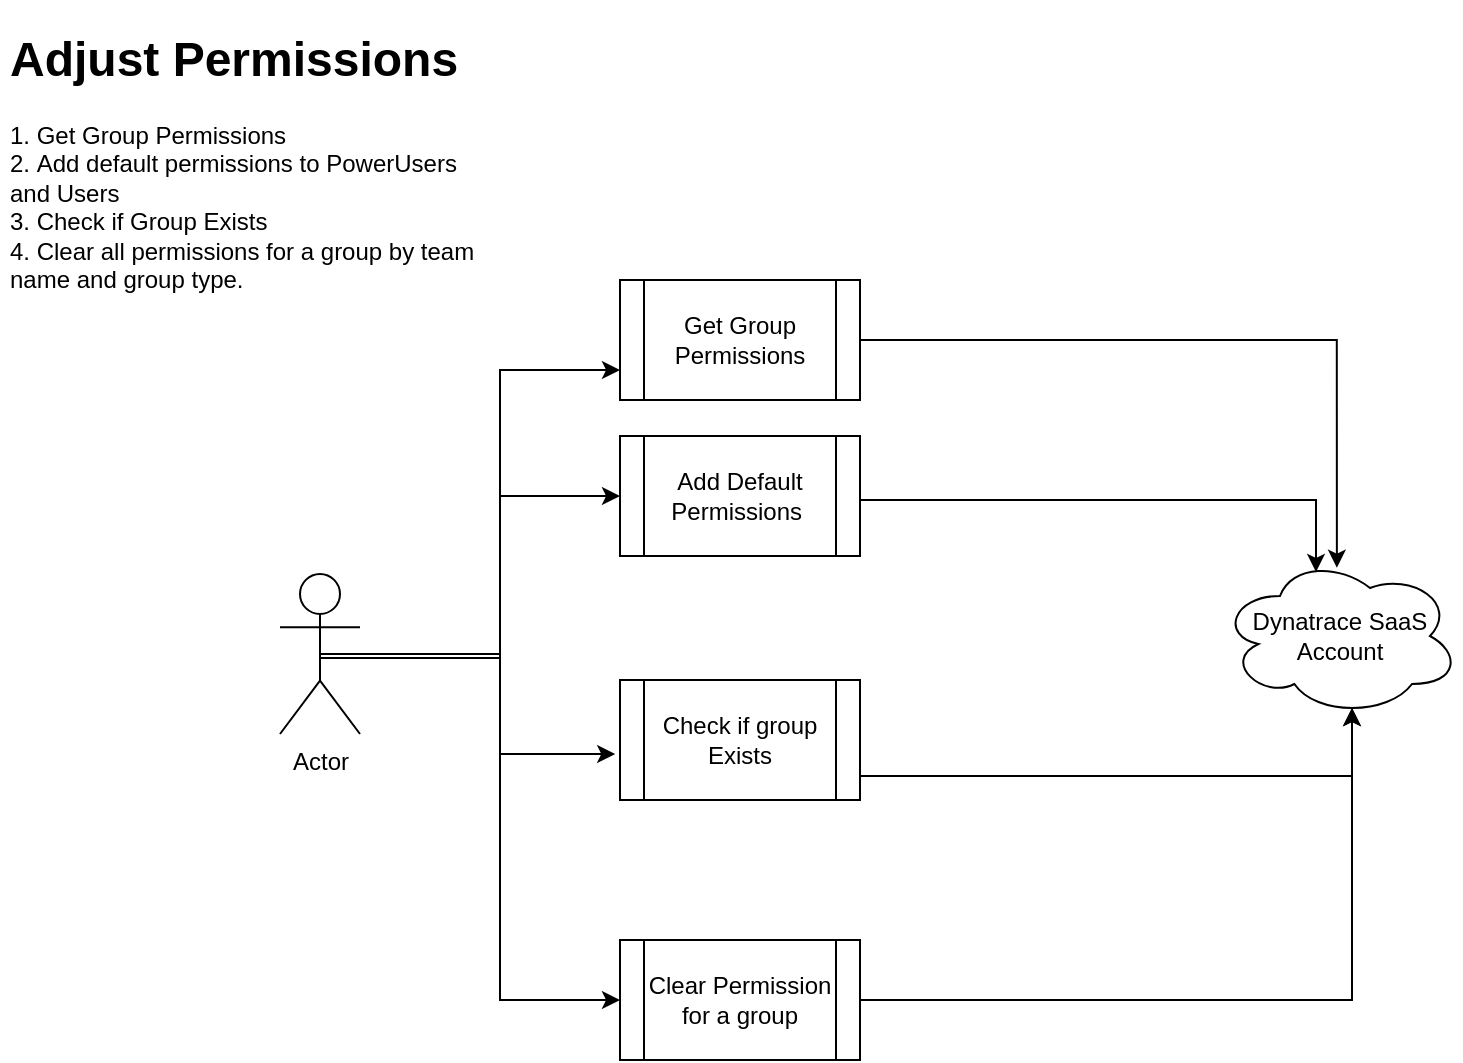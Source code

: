 <mxfile version="14.6.13" type="device" pages="4"><diagram id="s7-TOJPB3F0gTEJ2GawS" name="User Story"><mxGraphModel dx="1024" dy="584" grid="0" gridSize="10" guides="1" tooltips="1" connect="1" arrows="1" fold="1" page="1" pageScale="1" pageWidth="850" pageHeight="1100" math="0" shadow="0"><root><mxCell id="KedZOS7fEvzi4c2RUJiR-0"/><mxCell id="KedZOS7fEvzi4c2RUJiR-1" parent="KedZOS7fEvzi4c2RUJiR-0"/><mxCell id="KedZOS7fEvzi4c2RUJiR-15" style="edgeStyle=orthogonalEdgeStyle;rounded=0;orthogonalLoop=1;jettySize=auto;html=1;exitX=0.5;exitY=0.5;exitDx=0;exitDy=0;exitPerimeter=0;entryX=0;entryY=0.5;entryDx=0;entryDy=0;" edge="1" parent="KedZOS7fEvzi4c2RUJiR-1" target="KedZOS7fEvzi4c2RUJiR-12"><mxGeometry relative="1" as="geometry"><mxPoint x="190" y="339" as="sourcePoint"/><Array as="points"><mxPoint x="280" y="339"/><mxPoint x="280" y="258"/></Array></mxGeometry></mxCell><mxCell id="KedZOS7fEvzi4c2RUJiR-18" style="edgeStyle=orthogonalEdgeStyle;rounded=0;orthogonalLoop=1;jettySize=auto;html=1;entryX=0;entryY=0.75;entryDx=0;entryDy=0;exitX=0.5;exitY=0.5;exitDx=0;exitDy=0;exitPerimeter=0;" edge="1" parent="KedZOS7fEvzi4c2RUJiR-1" source="KedZOS7fEvzi4c2RUJiR-2" target="KedZOS7fEvzi4c2RUJiR-17"><mxGeometry relative="1" as="geometry"><Array as="points"><mxPoint x="280" y="337"/><mxPoint x="280" y="195"/></Array></mxGeometry></mxCell><mxCell id="KedZOS7fEvzi4c2RUJiR-21" style="edgeStyle=orthogonalEdgeStyle;rounded=0;orthogonalLoop=1;jettySize=auto;html=1;entryX=-0.02;entryY=0.617;entryDx=0;entryDy=0;entryPerimeter=0;" edge="1" parent="KedZOS7fEvzi4c2RUJiR-1" source="KedZOS7fEvzi4c2RUJiR-2" target="KedZOS7fEvzi4c2RUJiR-20"><mxGeometry relative="1" as="geometry"><Array as="points"><mxPoint x="280" y="337"/><mxPoint x="280" y="387"/></Array></mxGeometry></mxCell><mxCell id="KedZOS7fEvzi4c2RUJiR-24" style="edgeStyle=orthogonalEdgeStyle;rounded=0;orthogonalLoop=1;jettySize=auto;html=1;entryX=0;entryY=0.5;entryDx=0;entryDy=0;" edge="1" parent="KedZOS7fEvzi4c2RUJiR-1" source="KedZOS7fEvzi4c2RUJiR-2" target="KedZOS7fEvzi4c2RUJiR-23"><mxGeometry relative="1" as="geometry"><Array as="points"><mxPoint x="280" y="337"/><mxPoint x="280" y="510"/></Array></mxGeometry></mxCell><mxCell id="KedZOS7fEvzi4c2RUJiR-2" value="Actor" style="shape=umlActor;verticalLabelPosition=bottom;verticalAlign=top;html=1;outlineConnect=0;" vertex="1" parent="KedZOS7fEvzi4c2RUJiR-1"><mxGeometry x="170" y="297" width="40" height="80" as="geometry"/></mxCell><mxCell id="KedZOS7fEvzi4c2RUJiR-16" style="edgeStyle=orthogonalEdgeStyle;rounded=0;orthogonalLoop=1;jettySize=auto;html=1;entryX=0.4;entryY=0.1;entryDx=0;entryDy=0;entryPerimeter=0;" edge="1" parent="KedZOS7fEvzi4c2RUJiR-1" source="KedZOS7fEvzi4c2RUJiR-12" target="KedZOS7fEvzi4c2RUJiR-13"><mxGeometry relative="1" as="geometry"><mxPoint x="649.96" y="339" as="targetPoint"/><Array as="points"><mxPoint x="688" y="260"/></Array></mxGeometry></mxCell><mxCell id="KedZOS7fEvzi4c2RUJiR-12" value="Add Default Permissions&amp;nbsp;" style="shape=process;whiteSpace=wrap;html=1;backgroundOutline=1;" vertex="1" parent="KedZOS7fEvzi4c2RUJiR-1"><mxGeometry x="340" y="228" width="120" height="60" as="geometry"/></mxCell><mxCell id="KedZOS7fEvzi4c2RUJiR-13" value="Dynatrace SaaS Account" style="ellipse;shape=cloud;whiteSpace=wrap;html=1;" vertex="1" parent="KedZOS7fEvzi4c2RUJiR-1"><mxGeometry x="640" y="288" width="120" height="80" as="geometry"/></mxCell><mxCell id="KedZOS7fEvzi4c2RUJiR-14" value="&lt;h1&gt;Adjust Permissions&lt;br&gt;&lt;/h1&gt;&lt;span style=&quot;text-align: center&quot;&gt;1. Get Group Permissions&amp;nbsp;&lt;/span&gt;&lt;span style=&quot;text-align: center&quot;&gt;&lt;br&gt;2.&amp;nbsp;&lt;/span&gt;&lt;span style=&quot;text-align: center&quot;&gt;Add default permissions t&lt;/span&gt;&lt;span style=&quot;text-align: center&quot;&gt;o PowerUsers&amp;nbsp;&lt;/span&gt;&lt;br style=&quot;text-align: center&quot;&gt;&lt;span style=&quot;text-align: center&quot;&gt;and Users&lt;/span&gt;&lt;span style=&quot;text-align: center&quot;&gt;&lt;br&gt;3. Check if Group Exists&lt;br&gt;4. Clear all permissions for a group by team name and group type.&lt;br&gt;&lt;/span&gt;" style="text;html=1;strokeColor=none;fillColor=none;spacing=5;spacingTop=-20;whiteSpace=wrap;overflow=hidden;rounded=0;" vertex="1" parent="KedZOS7fEvzi4c2RUJiR-1"><mxGeometry x="30" y="20" width="260" height="160" as="geometry"/></mxCell><mxCell id="KedZOS7fEvzi4c2RUJiR-19" style="edgeStyle=orthogonalEdgeStyle;rounded=0;orthogonalLoop=1;jettySize=auto;html=1;entryX=0.487;entryY=0.073;entryDx=0;entryDy=0;entryPerimeter=0;" edge="1" parent="KedZOS7fEvzi4c2RUJiR-1" source="KedZOS7fEvzi4c2RUJiR-17" target="KedZOS7fEvzi4c2RUJiR-13"><mxGeometry relative="1" as="geometry"/></mxCell><mxCell id="KedZOS7fEvzi4c2RUJiR-17" value="Get Group Permissions" style="shape=process;whiteSpace=wrap;html=1;backgroundOutline=1;" vertex="1" parent="KedZOS7fEvzi4c2RUJiR-1"><mxGeometry x="340" y="150" width="120" height="60" as="geometry"/></mxCell><mxCell id="KedZOS7fEvzi4c2RUJiR-22" style="edgeStyle=orthogonalEdgeStyle;rounded=0;orthogonalLoop=1;jettySize=auto;html=1;entryX=0.55;entryY=0.95;entryDx=0;entryDy=0;entryPerimeter=0;" edge="1" parent="KedZOS7fEvzi4c2RUJiR-1" source="KedZOS7fEvzi4c2RUJiR-20" target="KedZOS7fEvzi4c2RUJiR-13"><mxGeometry relative="1" as="geometry"><Array as="points"><mxPoint x="706" y="398"/></Array></mxGeometry></mxCell><mxCell id="KedZOS7fEvzi4c2RUJiR-20" value="Check if group Exists" style="shape=process;whiteSpace=wrap;html=1;backgroundOutline=1;" vertex="1" parent="KedZOS7fEvzi4c2RUJiR-1"><mxGeometry x="340" y="350" width="120" height="60" as="geometry"/></mxCell><mxCell id="KedZOS7fEvzi4c2RUJiR-25" style="edgeStyle=orthogonalEdgeStyle;rounded=0;orthogonalLoop=1;jettySize=auto;html=1;entryX=0.55;entryY=0.95;entryDx=0;entryDy=0;entryPerimeter=0;" edge="1" parent="KedZOS7fEvzi4c2RUJiR-1" source="KedZOS7fEvzi4c2RUJiR-23" target="KedZOS7fEvzi4c2RUJiR-13"><mxGeometry relative="1" as="geometry"/></mxCell><mxCell id="KedZOS7fEvzi4c2RUJiR-23" value="Clear Permission for a group" style="shape=process;whiteSpace=wrap;html=1;backgroundOutline=1;" vertex="1" parent="KedZOS7fEvzi4c2RUJiR-1"><mxGeometry x="340" y="480" width="120" height="60" as="geometry"/></mxCell></root></mxGraphModel></diagram><diagram id="btlbe9_zF83lc_cJvsrd" name="Component"><mxGraphModel dx="1024" dy="584" grid="0" gridSize="10" guides="1" tooltips="1" connect="1" arrows="1" fold="1" page="1" pageScale="1" pageWidth="850" pageHeight="1100" math="0" shadow="0"><root><mxCell id="QwHSaX7i_nGnhkr8WocV-0"/><mxCell id="QwHSaX7i_nGnhkr8WocV-1" parent="QwHSaX7i_nGnhkr8WocV-0"/><mxCell id="VSLQQB4DRnkv7CrsZZM9-0" value="Dynatrace Account" style="ellipse;shape=cloud;whiteSpace=wrap;html=1;align=center;" parent="QwHSaX7i_nGnhkr8WocV-1" vertex="1"><mxGeometry x="710" y="320" width="100" height="60" as="geometry"/></mxCell><mxCell id="VSLQQB4DRnkv7CrsZZM9-1" value="APIs" style="swimlane;childLayout=stackLayout;horizontal=1;startSize=30;horizontalStack=0;rounded=1;fontSize=14;fontStyle=0;strokeWidth=2;resizeParent=0;resizeLast=1;shadow=0;dashed=0;align=center;" parent="QwHSaX7i_nGnhkr8WocV-1" vertex="1"><mxGeometry x="201" y="140" width="160" height="120" as="geometry"/></mxCell><mxCell id="VSLQQB4DRnkv7CrsZZM9-2" value="+ get_permissions&#10;+ verify_group&#10;+ set_permissions&#10;+ delete_permissions" style="align=left;strokeColor=none;fillColor=none;spacingLeft=4;fontSize=12;verticalAlign=top;resizable=0;rotatable=0;part=1;" parent="VSLQQB4DRnkv7CrsZZM9-1" vertex="1"><mxGeometry y="30" width="160" height="90" as="geometry"/></mxCell><mxCell id="VSLQQB4DRnkv7CrsZZM9-3" value="CLI" style="swimlane;childLayout=stackLayout;horizontal=1;startSize=30;horizontalStack=0;rounded=1;fontSize=14;fontStyle=0;strokeWidth=2;resizeParent=0;resizeLast=1;shadow=0;dashed=0;align=center;" parent="QwHSaX7i_nGnhkr8WocV-1" vertex="1"><mxGeometry x="204" y="350" width="160" height="120" as="geometry"/></mxCell><mxCell id="VSLQQB4DRnkv7CrsZZM9-4" value="+ set_permissions&#10;+ get_permissions&#10;+ read_from_file&#10;+ verify_group" style="align=left;strokeColor=none;fillColor=none;spacingLeft=4;fontSize=12;verticalAlign=top;resizable=0;rotatable=0;part=1;" parent="VSLQQB4DRnkv7CrsZZM9-3" vertex="1"><mxGeometry y="30" width="160" height="90" as="geometry"/></mxCell><mxCell id="VSLQQB4DRnkv7CrsZZM9-7" value="Account APIs" style="swimlane;childLayout=stackLayout;horizontal=1;startSize=30;horizontalStack=0;rounded=1;fontSize=14;fontStyle=0;strokeWidth=2;resizeParent=0;resizeLast=1;shadow=0;dashed=0;align=center;" parent="QwHSaX7i_nGnhkr8WocV-1" vertex="1"><mxGeometry x="490" y="330" width="160" height="120" as="geometry"/></mxCell><mxCell id="VSLQQB4DRnkv7CrsZZM9-8" value="+dt_account&#10;* class diagram on following &#10;page" style="align=left;strokeColor=none;fillColor=none;spacingLeft=4;fontSize=12;verticalAlign=top;resizable=0;rotatable=0;part=1;" parent="VSLQQB4DRnkv7CrsZZM9-7" vertex="1"><mxGeometry y="30" width="160" height="90" as="geometry"/></mxCell><mxCell id="VSLQQB4DRnkv7CrsZZM9-10" value="Default &#10;Permissions" style="shape=module;align=left;spacingLeft=20;align=center;verticalAlign=top;" parent="QwHSaX7i_nGnhkr8WocV-1" vertex="1"><mxGeometry x="710" y="420" width="100" height="50" as="geometry"/></mxCell><mxCell id="VSLQQB4DRnkv7CrsZZM9-11" style="edgeStyle=orthogonalEdgeStyle;rounded=0;orthogonalLoop=1;jettySize=auto;html=1;entryX=0.16;entryY=0.55;entryDx=0;entryDy=0;entryPerimeter=0;" parent="QwHSaX7i_nGnhkr8WocV-1" source="VSLQQB4DRnkv7CrsZZM9-8" target="VSLQQB4DRnkv7CrsZZM9-0" edge="1"><mxGeometry relative="1" as="geometry"/></mxCell><mxCell id="VSLQQB4DRnkv7CrsZZM9-12" style="edgeStyle=orthogonalEdgeStyle;rounded=0;orthogonalLoop=1;jettySize=auto;html=1;entryX=0.25;entryY=1;entryDx=0;entryDy=0;" parent="QwHSaX7i_nGnhkr8WocV-1" source="VSLQQB4DRnkv7CrsZZM9-8" target="VSLQQB4DRnkv7CrsZZM9-10" edge="1"><mxGeometry relative="1" as="geometry"/></mxCell><mxCell id="VSLQQB4DRnkv7CrsZZM9-13" style="edgeStyle=orthogonalEdgeStyle;rounded=0;orthogonalLoop=1;jettySize=auto;html=1;entryX=0.5;entryY=0;entryDx=0;entryDy=0;" parent="QwHSaX7i_nGnhkr8WocV-1" source="VSLQQB4DRnkv7CrsZZM9-2" target="VSLQQB4DRnkv7CrsZZM9-7" edge="1"><mxGeometry relative="1" as="geometry"/></mxCell><mxCell id="VSLQQB4DRnkv7CrsZZM9-14" style="edgeStyle=orthogonalEdgeStyle;rounded=0;orthogonalLoop=1;jettySize=auto;html=1;" parent="QwHSaX7i_nGnhkr8WocV-1" source="VSLQQB4DRnkv7CrsZZM9-4" edge="1"><mxGeometry relative="1" as="geometry"><mxPoint x="480" y="425" as="targetPoint"/></mxGeometry></mxCell><mxCell id="N8Hg-dssLRILPiXJk2pG-1" value="Logging" style="shape=module;align=left;spacingLeft=20;align=center;verticalAlign=top;" vertex="1" parent="QwHSaX7i_nGnhkr8WocV-1"><mxGeometry x="520" y="497" width="100" height="50" as="geometry"/></mxCell><mxCell id="N8Hg-dssLRILPiXJk2pG-2" style="edgeStyle=orthogonalEdgeStyle;rounded=0;orthogonalLoop=1;jettySize=auto;html=1;entryX=0.5;entryY=0;entryDx=0;entryDy=0;" edge="1" parent="QwHSaX7i_nGnhkr8WocV-1" source="VSLQQB4DRnkv7CrsZZM9-8" target="N8Hg-dssLRILPiXJk2pG-1"><mxGeometry relative="1" as="geometry"/></mxCell></root></mxGraphModel></diagram><diagram id="zZYSle0p5qdhDVnM5NaS" name="class_diagram"><mxGraphModel dx="853" dy="487" grid="0" gridSize="10" guides="1" tooltips="1" connect="1" arrows="1" fold="1" page="1" pageScale="1" pageWidth="850" pageHeight="1100" math="0" shadow="0"><root><mxCell id="fjhf8_8L4EAYU2M5YUyV-0"/><mxCell id="fjhf8_8L4EAYU2M5YUyV-1" parent="fjhf8_8L4EAYU2M5YUyV-0"/><mxCell id="eDIU8playRakXXEKuCbY-4" value="dt_account" style="swimlane;fontStyle=1;align=center;verticalAlign=top;childLayout=stackLayout;horizontal=1;startSize=26;horizontalStack=0;resizeParent=1;resizeParentMax=0;resizeLast=0;collapsible=1;marginBottom=0;" parent="fjhf8_8L4EAYU2M5YUyV-1" vertex="1"><mxGeometry x="380" y="60" width="430" height="350" as="geometry"><mxRectangle x="380" y="60" width="91" height="26" as="alternateBounds"/></mxGeometry></mxCell><mxCell id="eDIU8playRakXXEKuCbY-5" value="- headers: dict&#10;- permissions_file: str&#10;- account_number: str&#10;- client_id: str&#10;- client_sec: str&#10;- groups: dict&#10;- defaults: dict&#10;- init(self, acc_num, client_id, client_sec): dt_account&#10;- repr(self): string&#10;- bearer_token(self, scope): string&#10;- load_defaults(self): dict&#10;- set_groups(self): d_ict&#10;- get_group_permission(self, group_id)&#10;- delete_group_permission(self, groupinfo)&#10;- set_group_permission(self, groupinfo)&#10;" style="text;strokeColor=none;fillColor=none;align=left;verticalAlign=middle;spacingLeft=4;spacingRight=4;overflow=hidden;rotatable=0;points=[[0,0.5],[1,0.5]];portConstraint=eastwest;horizontal=1;" parent="eDIU8playRakXXEKuCbY-4" vertex="1"><mxGeometry y="26" width="430" height="224" as="geometry"/></mxCell><mxCell id="eDIU8playRakXXEKuCbY-6" value="" style="line;strokeWidth=1;fillColor=none;align=left;verticalAlign=middle;spacingTop=-1;spacingLeft=3;spacingRight=3;rotatable=0;labelPosition=right;points=[];portConstraint=eastwest;" parent="eDIU8playRakXXEKuCbY-4" vertex="1"><mxGeometry y="250" width="430" height="8" as="geometry"/></mxCell><mxCell id="eDIU8playRakXXEKuCbY-7" value="+ group_exists(team_name): bool&#10;+ get_permissions(self, group_name): arr&#10;+ set_default_permissions(self, group_name): bool&#10;+ clear_permissions(self, group_name, user_type): bool" style="text;strokeColor=none;fillColor=none;align=left;verticalAlign=top;spacingLeft=4;spacingRight=4;overflow=hidden;rotatable=0;points=[[0,0.5],[1,0.5]];portConstraint=eastwest;" parent="eDIU8playRakXXEKuCbY-4" vertex="1"><mxGeometry y="258" width="430" height="92" as="geometry"/></mxCell><mxCell id="w88H9XQbJ8P-kabKxTwo-3" style="edgeStyle=orthogonalEdgeStyle;rounded=0;orthogonalLoop=1;jettySize=auto;html=1;entryX=0;entryY=0.081;entryDx=0;entryDy=0;entryPerimeter=0;" parent="fjhf8_8L4EAYU2M5YUyV-1" source="w88H9XQbJ8P-kabKxTwo-0" target="eDIU8playRakXXEKuCbY-5" edge="1"><mxGeometry relative="1" as="geometry"/></mxCell><mxCell id="w88H9XQbJ8P-kabKxTwo-0" value="«interface»&lt;br&gt;&lt;b&gt;CLI&amp;nbsp;&lt;/b&gt;" style="html=1;" parent="fjhf8_8L4EAYU2M5YUyV-1" vertex="1"><mxGeometry x="113" y="79" width="110" height="50" as="geometry"/></mxCell><mxCell id="w88H9XQbJ8P-kabKxTwo-2" style="edgeStyle=orthogonalEdgeStyle;rounded=0;orthogonalLoop=1;jettySize=auto;html=1;exitX=1;exitY=0.5;exitDx=0;exitDy=0;entryX=0.004;entryY=0.189;entryDx=0;entryDy=0;entryPerimeter=0;" parent="fjhf8_8L4EAYU2M5YUyV-1" source="w88H9XQbJ8P-kabKxTwo-1" target="eDIU8playRakXXEKuCbY-7" edge="1"><mxGeometry relative="1" as="geometry"><mxPoint x="360" y="60" as="targetPoint"/></mxGeometry></mxCell><mxCell id="w88H9XQbJ8P-kabKxTwo-1" value="«interface»&lt;br&gt;&lt;b&gt;API&amp;nbsp;&lt;/b&gt;" style="html=1;" parent="fjhf8_8L4EAYU2M5YUyV-1" vertex="1"><mxGeometry x="113" y="310" width="110" height="50" as="geometry"/></mxCell></root></mxGraphModel></diagram><diagram id="_TamcgcSh-JmAM0M1hKt" name="Flow Chart: Set_Groups"><mxGraphModel dx="1024" dy="584" grid="0" gridSize="10" guides="1" tooltips="1" connect="1" arrows="1" fold="1" page="1" pageScale="1" pageWidth="850" pageHeight="1100" math="0" shadow="0"><root><mxCell id="IKwmiM03i70YJMceH-Vs-0"/><mxCell id="IKwmiM03i70YJMceH-Vs-1" parent="IKwmiM03i70YJMceH-Vs-0"/><mxCell id="IKwmiM03i70YJMceH-Vs-10" style="edgeStyle=orthogonalEdgeStyle;rounded=0;orthogonalLoop=1;jettySize=auto;html=1;entryX=0.5;entryY=0;entryDx=0;entryDy=0;entryPerimeter=0;" parent="IKwmiM03i70YJMceH-Vs-1" target="IKwmiM03i70YJMceH-Vs-5" edge="1"><mxGeometry relative="1" as="geometry"><mxPoint x="310" y="80" as="sourcePoint"/></mxGeometry></mxCell><mxCell id="IKwmiM03i70YJMceH-Vs-2" value="" style="ellipse;html=1;shape=startState;fillColor=#000000;strokeColor=#ff0000;" parent="IKwmiM03i70YJMceH-Vs-1" vertex="1"><mxGeometry x="294" y="50" width="30" height="30" as="geometry"/></mxCell><mxCell id="IKwmiM03i70YJMceH-Vs-7" value="Null" style="edgeStyle=orthogonalEdgeStyle;rounded=0;orthogonalLoop=1;jettySize=auto;html=1;" parent="IKwmiM03i70YJMceH-Vs-1" source="IKwmiM03i70YJMceH-Vs-5" target="IKwmiM03i70YJMceH-Vs-6" edge="1"><mxGeometry relative="1" as="geometry"/></mxCell><mxCell id="eS5lTxGO1eG9e-4SQssG-3" style="edgeStyle=orthogonalEdgeStyle;rounded=0;orthogonalLoop=1;jettySize=auto;html=1;entryX=0.5;entryY=1;entryDx=0;entryDy=0;" parent="IKwmiM03i70YJMceH-Vs-1" source="IKwmiM03i70YJMceH-Vs-5" target="IKwmiM03i70YJMceH-Vs-21" edge="1"><mxGeometry relative="1" as="geometry"><mxPoint x="340" y="510" as="targetPoint"/><Array as="points"><mxPoint x="550" y="150"/><mxPoint x="550" y="580"/><mxPoint x="310" y="580"/></Array></mxGeometry></mxCell><mxCell id="IKwmiM03i70YJMceH-Vs-5" value="check local groups" style="strokeWidth=2;html=1;shape=mxgraph.flowchart.decision;whiteSpace=wrap;" parent="IKwmiM03i70YJMceH-Vs-1" vertex="1"><mxGeometry x="260" y="100" width="100" height="100" as="geometry"/></mxCell><mxCell id="IKwmiM03i70YJMceH-Vs-12" value="Query Groups" style="edgeStyle=orthogonalEdgeStyle;rounded=0;orthogonalLoop=1;jettySize=auto;html=1;entryX=0.952;entryY=0.577;entryDx=0;entryDy=0;entryPerimeter=0;" parent="IKwmiM03i70YJMceH-Vs-1" source="IKwmiM03i70YJMceH-Vs-6" target="IKwmiM03i70YJMceH-Vs-11" edge="1"><mxGeometry relative="1" as="geometry"><mxPoint x="310" y="370" as="targetPoint"/></mxGeometry></mxCell><mxCell id="IKwmiM03i70YJMceH-Vs-14" style="edgeStyle=orthogonalEdgeStyle;rounded=0;orthogonalLoop=1;jettySize=auto;html=1;" parent="IKwmiM03i70YJMceH-Vs-1" source="IKwmiM03i70YJMceH-Vs-6" target="IKwmiM03i70YJMceH-Vs-13" edge="1"><mxGeometry relative="1" as="geometry"/></mxCell><mxCell id="IKwmiM03i70YJMceH-Vs-6" value="Set Groups" style="rounded=1;whiteSpace=wrap;html=1;absoluteArcSize=1;arcSize=14;strokeWidth=2;" parent="IKwmiM03i70YJMceH-Vs-1" vertex="1"><mxGeometry x="275" y="260" width="70" height="60" as="geometry"/></mxCell><mxCell id="eS5lTxGO1eG9e-4SQssG-0" value="API Result" style="edgeStyle=orthogonalEdgeStyle;rounded=0;orthogonalLoop=1;jettySize=auto;html=1;entryX=0.25;entryY=1;entryDx=0;entryDy=0;" parent="IKwmiM03i70YJMceH-Vs-1" source="IKwmiM03i70YJMceH-Vs-11" target="IKwmiM03i70YJMceH-Vs-6" edge="1"><mxGeometry relative="1" as="geometry"><Array as="points"><mxPoint x="120" y="340"/><mxPoint x="293" y="340"/></Array></mxGeometry></mxCell><mxCell id="IKwmiM03i70YJMceH-Vs-11" value="Dynatrace" style="ellipse;shape=cloud;whiteSpace=wrap;html=1;align=center;" parent="IKwmiM03i70YJMceH-Vs-1" vertex="1"><mxGeometry x="70" y="255" width="100" height="60" as="geometry"/></mxCell><mxCell id="IKwmiM03i70YJMceH-Vs-17" value="2XX" style="edgeStyle=orthogonalEdgeStyle;rounded=0;orthogonalLoop=1;jettySize=auto;html=1;entryX=0;entryY=0.5;entryDx=0;entryDy=0;" parent="IKwmiM03i70YJMceH-Vs-1" source="IKwmiM03i70YJMceH-Vs-13" target="IKwmiM03i70YJMceH-Vs-16" edge="1"><mxGeometry relative="1" as="geometry"/></mxCell><mxCell id="eS5lTxGO1eG9e-4SQssG-1" value="!= 2XX" style="edgeStyle=orthogonalEdgeStyle;rounded=0;orthogonalLoop=1;jettySize=auto;html=1;entryX=0.5;entryY=0;entryDx=0;entryDy=0;" parent="IKwmiM03i70YJMceH-Vs-1" source="IKwmiM03i70YJMceH-Vs-13" target="IKwmiM03i70YJMceH-Vs-21" edge="1"><mxGeometry relative="1" as="geometry"/></mxCell><mxCell id="IKwmiM03i70YJMceH-Vs-13" value="API Result" style="shape=rhombus;perimeter=rhombusPerimeter;whiteSpace=wrap;html=1;align=center;" parent="IKwmiM03i70YJMceH-Vs-1" vertex="1"><mxGeometry x="270" y="380" width="80" height="80" as="geometry"/></mxCell><mxCell id="eS5lTxGO1eG9e-4SQssG-2" style="edgeStyle=orthogonalEdgeStyle;rounded=0;orthogonalLoop=1;jettySize=auto;html=1;entryX=1;entryY=0.5;entryDx=0;entryDy=0;" parent="IKwmiM03i70YJMceH-Vs-1" source="IKwmiM03i70YJMceH-Vs-16" target="IKwmiM03i70YJMceH-Vs-21" edge="1"><mxGeometry relative="1" as="geometry"><Array as="points"><mxPoint x="460" y="535"/></Array></mxGeometry></mxCell><mxCell id="IKwmiM03i70YJMceH-Vs-16" value="Set Group Dictionary" style="rounded=1;whiteSpace=wrap;html=1;absoluteArcSize=1;arcSize=14;strokeWidth=2;" parent="IKwmiM03i70YJMceH-Vs-1" vertex="1"><mxGeometry x="425" y="385" width="70" height="70" as="geometry"/></mxCell><mxCell id="IKwmiM03i70YJMceH-Vs-21" value="" style="ellipse;html=1;shape=endState;fillColor=#000000;strokeColor=#ff0000;" parent="IKwmiM03i70YJMceH-Vs-1" vertex="1"><mxGeometry x="295" y="520" width="30" height="30" as="geometry"/></mxCell></root></mxGraphModel></diagram></mxfile>